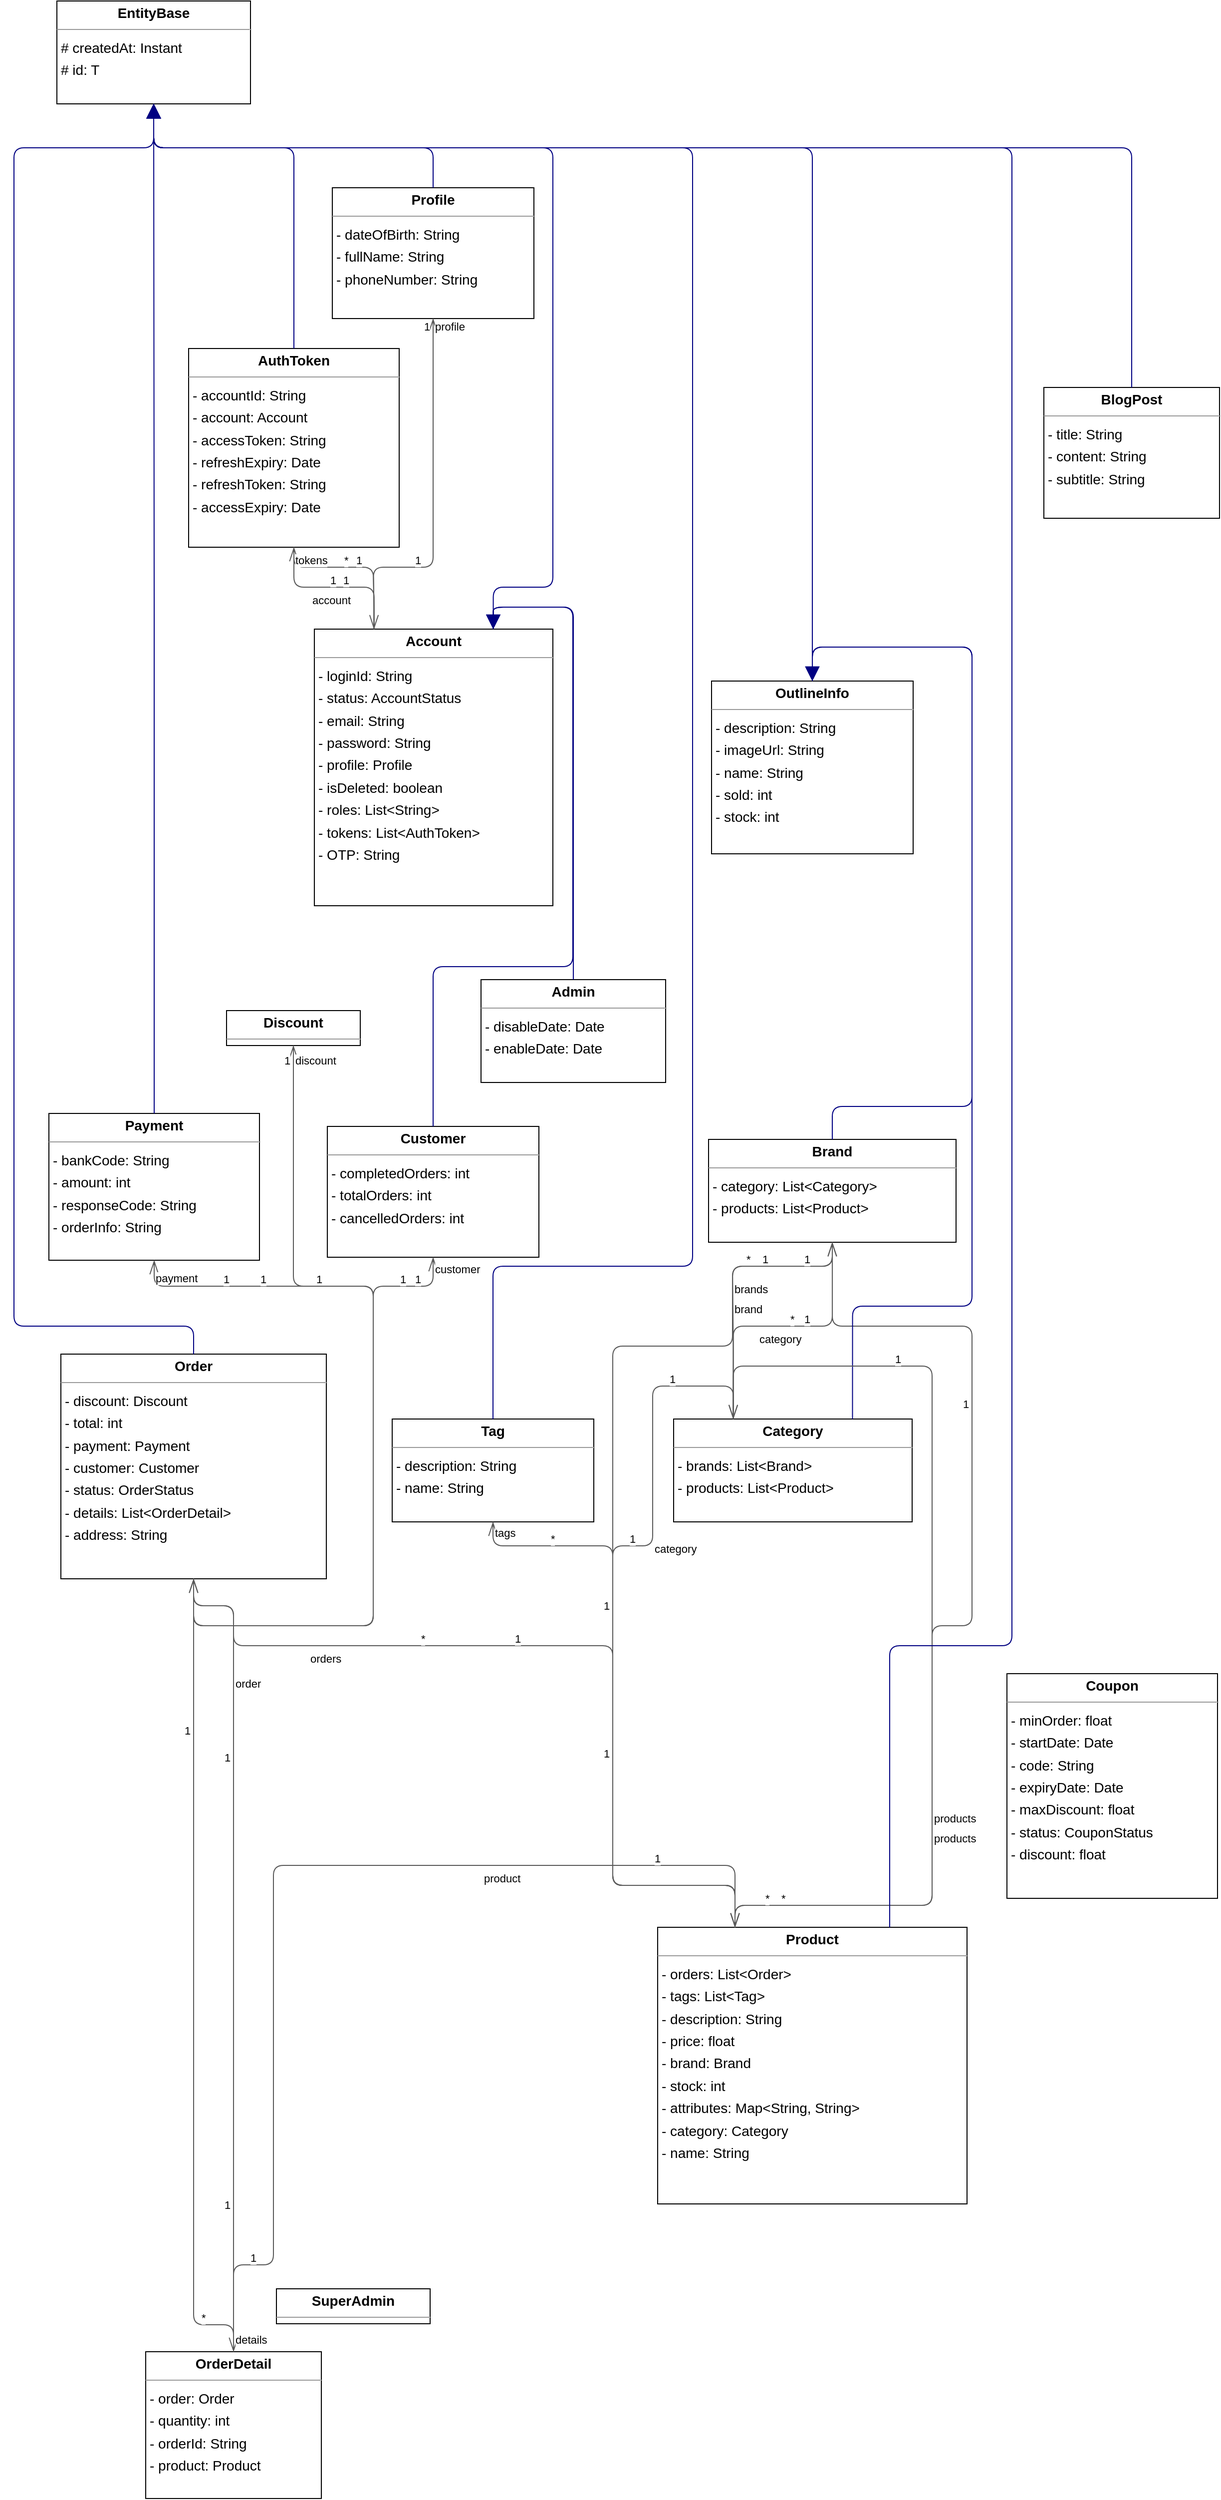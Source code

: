 <mxGraphModel dx="0" dy="0" grid="1" gridSize="10" guides="1" tooltips="1" connect="1" arrows="1" fold="1" page="0" pageScale="1" background="none" math="0" shadow="0">
  <root>
    <mxCell id="0" />
    <mxCell id="1" parent="0" />
    <mxCell id="node5" parent="1" vertex="1" value="&lt;p style=&quot;margin:0px;margin-top:4px;text-align:center;&quot;&gt;&lt;b&gt;Account&lt;/b&gt;&lt;/p&gt;&lt;hr size=&quot;1&quot;/&gt;&lt;p style=&quot;margin:0 0 0 4px;line-height:1.6;&quot;&gt;- loginId: String&lt;br/&gt;- status: AccountStatus&lt;br/&gt;- email: String&lt;br/&gt;- password: String&lt;br/&gt;- profile: Profile&lt;br/&gt;- isDeleted: boolean&lt;br/&gt;- roles: List&amp;lt;String&amp;gt;&lt;br/&gt;- tokens: List&amp;lt;AuthToken&amp;gt;&lt;br/&gt;- OTP: String&lt;/p&gt;" style="verticalAlign=top;align=left;overflow=fill;fontSize=14;fontFamily=Helvetica;html=1;rounded=0;shadow=0;comic=0;labelBackgroundColor=none;strokeWidth=1;">
      <mxGeometry x="56" y="519" width="239" height="277" as="geometry" />
    </mxCell>
    <mxCell id="node4" parent="1" vertex="1" value="&lt;p style=&quot;margin:0px;margin-top:4px;text-align:center;&quot;&gt;&lt;b&gt;Admin&lt;/b&gt;&lt;/p&gt;&lt;hr size=&quot;1&quot;/&gt;&lt;p style=&quot;margin:0 0 0 4px;line-height:1.6;&quot;&gt;- disableDate: Date&lt;br/&gt;- enableDate: Date&lt;/p&gt;" style="verticalAlign=top;align=left;overflow=fill;fontSize=14;fontFamily=Helvetica;html=1;rounded=0;shadow=0;comic=0;labelBackgroundColor=none;strokeWidth=1;">
      <mxGeometry x="223" y="870" width="185" height="103" as="geometry" />
    </mxCell>
    <mxCell id="node12" parent="1" vertex="1" value="&lt;p style=&quot;margin:0px;margin-top:4px;text-align:center;&quot;&gt;&lt;b&gt;AuthToken&lt;/b&gt;&lt;/p&gt;&lt;hr size=&quot;1&quot;/&gt;&lt;p style=&quot;margin:0 0 0 4px;line-height:1.6;&quot;&gt;- accountId: String&lt;br/&gt;- account: Account&lt;br/&gt;- accessToken: String&lt;br/&gt;- refreshExpiry: Date&lt;br/&gt;- refreshToken: String&lt;br/&gt;- accessExpiry: Date&lt;/p&gt;" style="verticalAlign=top;align=left;overflow=fill;fontSize=14;fontFamily=Helvetica;html=1;rounded=0;shadow=0;comic=0;labelBackgroundColor=none;strokeWidth=1;">
      <mxGeometry x="-70" y="238" width="211" height="199" as="geometry" />
    </mxCell>
    <mxCell id="node0" parent="1" vertex="1" value="&lt;p style=&quot;margin:0px;margin-top:4px;text-align:center;&quot;&gt;&lt;b&gt;BlogPost&lt;/b&gt;&lt;/p&gt;&lt;hr size=&quot;1&quot;/&gt;&lt;p style=&quot;margin:0 0 0 4px;line-height:1.6;&quot;&gt;- title: String&lt;br/&gt;- content: String&lt;br/&gt;- subtitle: String&lt;/p&gt;" style="verticalAlign=top;align=left;overflow=fill;fontSize=14;fontFamily=Helvetica;html=1;rounded=0;shadow=0;comic=0;labelBackgroundColor=none;strokeWidth=1;">
      <mxGeometry x="787" y="277" width="176" height="131" as="geometry" />
    </mxCell>
    <mxCell id="node15" parent="1" vertex="1" value="&lt;p style=&quot;margin:0px;margin-top:4px;text-align:center;&quot;&gt;&lt;b&gt;Brand&lt;/b&gt;&lt;/p&gt;&lt;hr size=&quot;1&quot;/&gt;&lt;p style=&quot;margin:0 0 0 4px;line-height:1.6;&quot;&gt;- category: List&amp;lt;Category&amp;gt;&lt;br/&gt;- products: List&amp;lt;Product&amp;gt;&lt;/p&gt;" style="verticalAlign=top;align=left;overflow=fill;fontSize=14;fontFamily=Helvetica;html=1;rounded=0;shadow=0;comic=0;labelBackgroundColor=none;strokeWidth=1;">
      <mxGeometry x="451" y="1030" width="248" height="103" as="geometry" />
    </mxCell>
    <mxCell id="node17" parent="1" vertex="1" value="&lt;p style=&quot;margin:0px;margin-top:4px;text-align:center;&quot;&gt;&lt;b&gt;Category&lt;/b&gt;&lt;/p&gt;&lt;hr size=&quot;1&quot;/&gt;&lt;p style=&quot;margin:0 0 0 4px;line-height:1.6;&quot;&gt;- brands: List&amp;lt;Brand&amp;gt;&lt;br/&gt;- products: List&amp;lt;Product&amp;gt;&lt;/p&gt;" style="verticalAlign=top;align=left;overflow=fill;fontSize=14;fontFamily=Helvetica;html=1;rounded=0;shadow=0;comic=0;labelBackgroundColor=none;strokeWidth=1;">
      <mxGeometry x="416" y="1310" width="239" height="103" as="geometry" />
    </mxCell>
    <mxCell id="node10" parent="1" vertex="1" value="&lt;p style=&quot;margin:0px;margin-top:4px;text-align:center;&quot;&gt;&lt;b&gt;Coupon&lt;/b&gt;&lt;/p&gt;&lt;hr size=&quot;1&quot;/&gt;&lt;p style=&quot;margin:0 0 0 4px;line-height:1.6;&quot;&gt;- minOrder: float&lt;br/&gt;- startDate: Date&lt;br/&gt;- code: String&lt;br/&gt;- expiryDate: Date&lt;br/&gt;- maxDiscount: float&lt;br/&gt;- status: CouponStatus&lt;br/&gt;- discount: float&lt;/p&gt;" style="verticalAlign=top;align=left;overflow=fill;fontSize=14;fontFamily=Helvetica;html=1;rounded=0;shadow=0;comic=0;labelBackgroundColor=none;strokeWidth=1;">
      <mxGeometry x="750" y="1565" width="211" height="225" as="geometry" />
    </mxCell>
    <mxCell id="node13" parent="1" vertex="1" value="&lt;p style=&quot;margin:0px;margin-top:4px;text-align:center;&quot;&gt;&lt;b&gt;Customer&lt;/b&gt;&lt;/p&gt;&lt;hr size=&quot;1&quot;/&gt;&lt;p style=&quot;margin:0 0 0 4px;line-height:1.6;&quot;&gt;- completedOrders: int&lt;br/&gt;- totalOrders: int&lt;br/&gt;- cancelledOrders: int&lt;/p&gt;" style="verticalAlign=top;align=left;overflow=fill;fontSize=14;fontFamily=Helvetica;html=1;rounded=0;shadow=0;comic=0;labelBackgroundColor=none;strokeWidth=1;">
      <mxGeometry x="69" y="1017" width="212" height="131" as="geometry" />
    </mxCell>
    <mxCell id="node16" parent="1" vertex="1" value="&lt;p style=&quot;margin:0px;margin-top:4px;text-align:center;&quot;&gt;&lt;b&gt;Discount&lt;/b&gt;&lt;/p&gt;&lt;hr size=&quot;1&quot;/&gt;" style="verticalAlign=top;align=left;overflow=fill;fontSize=14;fontFamily=Helvetica;html=1;rounded=0;shadow=0;comic=0;labelBackgroundColor=none;strokeWidth=1;">
      <mxGeometry x="-32" y="901" width="134" height="35" as="geometry" />
    </mxCell>
    <mxCell id="node9" parent="1" vertex="1" value="&lt;p style=&quot;margin:0px;margin-top:4px;text-align:center;&quot;&gt;&lt;b&gt;EntityBase&lt;T&gt;&lt;/b&gt;&lt;/p&gt;&lt;hr size=&quot;1&quot;/&gt;&lt;p style=&quot;margin:0 0 0 4px;line-height:1.6;&quot;&gt;# createdAt: Instant&lt;br/&gt;# id: T&lt;/p&gt;" style="verticalAlign=top;align=left;overflow=fill;fontSize=14;fontFamily=Helvetica;html=1;rounded=0;shadow=0;comic=0;labelBackgroundColor=none;strokeWidth=1;">
      <mxGeometry x="-202" y="-110" width="194" height="103" as="geometry" />
    </mxCell>
    <mxCell id="node7" parent="1" vertex="1" value="&lt;p style=&quot;margin:0px;margin-top:4px;text-align:center;&quot;&gt;&lt;b&gt;Order&lt;/b&gt;&lt;/p&gt;&lt;hr size=&quot;1&quot;/&gt;&lt;p style=&quot;margin:0 0 0 4px;line-height:1.6;&quot;&gt;- discount: Discount&lt;br/&gt;- total: int&lt;br/&gt;- payment: Payment&lt;br/&gt;- customer: Customer&lt;br/&gt;- status: OrderStatus&lt;br/&gt;- details: List&amp;lt;OrderDetail&amp;gt;&lt;br/&gt;- address: String&lt;/p&gt;" style="verticalAlign=top;align=left;overflow=fill;fontSize=14;fontFamily=Helvetica;html=1;rounded=0;shadow=0;comic=0;labelBackgroundColor=none;strokeWidth=1;">
      <mxGeometry x="-198" y="1245" width="266" height="225" as="geometry" />
    </mxCell>
    <mxCell id="node2" parent="1" vertex="1" value="&lt;p style=&quot;margin:0px;margin-top:4px;text-align:center;&quot;&gt;&lt;b&gt;OrderDetail&lt;/b&gt;&lt;/p&gt;&lt;hr size=&quot;1&quot;/&gt;&lt;p style=&quot;margin:0 0 0 4px;line-height:1.6;&quot;&gt;- order: Order&lt;br/&gt;- quantity: int&lt;br/&gt;- orderId: String&lt;br/&gt;- product: Product&lt;/p&gt;" style="verticalAlign=top;align=left;overflow=fill;fontSize=14;fontFamily=Helvetica;html=1;rounded=0;shadow=0;comic=0;labelBackgroundColor=none;strokeWidth=1;">
      <mxGeometry x="-113" y="2244" width="176" height="147" as="geometry" />
    </mxCell>
    <mxCell id="node1" parent="1" vertex="1" value="&lt;p style=&quot;margin:0px;margin-top:4px;text-align:center;&quot;&gt;&lt;b&gt;OutlineInfo&lt;/b&gt;&lt;/p&gt;&lt;hr size=&quot;1&quot;/&gt;&lt;p style=&quot;margin:0 0 0 4px;line-height:1.6;&quot;&gt;- description: String&lt;br/&gt;- imageUrl: String&lt;br/&gt;- name: String&lt;br/&gt;- sold: int&lt;br/&gt;- stock: int&lt;/p&gt;" style="verticalAlign=top;align=left;overflow=fill;fontSize=14;fontFamily=Helvetica;html=1;rounded=0;shadow=0;comic=0;labelBackgroundColor=none;strokeWidth=1;">
      <mxGeometry x="454" y="571" width="202" height="173" as="geometry" />
    </mxCell>
    <mxCell id="node14" parent="1" vertex="1" value="&lt;p style=&quot;margin:0px;margin-top:4px;text-align:center;&quot;&gt;&lt;b&gt;Payment&lt;/b&gt;&lt;/p&gt;&lt;hr size=&quot;1&quot;/&gt;&lt;p style=&quot;margin:0 0 0 4px;line-height:1.6;&quot;&gt;- bankCode: String&lt;br/&gt;- amount: int&lt;br/&gt;- responseCode: String&lt;br/&gt;- orderInfo: String&lt;/p&gt;" style="verticalAlign=top;align=left;overflow=fill;fontSize=14;fontFamily=Helvetica;html=1;rounded=0;shadow=0;comic=0;labelBackgroundColor=none;strokeWidth=1;">
      <mxGeometry x="-210" y="1004" width="211" height="147" as="geometry" />
    </mxCell>
    <mxCell id="node6" parent="1" vertex="1" value="&lt;p style=&quot;margin:0px;margin-top:4px;text-align:center;&quot;&gt;&lt;b&gt;Product&lt;/b&gt;&lt;/p&gt;&lt;hr size=&quot;1&quot;/&gt;&lt;p style=&quot;margin:0 0 0 4px;line-height:1.6;&quot;&gt;- orders: List&amp;lt;Order&amp;gt;&lt;br/&gt;- tags: List&amp;lt;Tag&amp;gt;&lt;br/&gt;- description: String&lt;br/&gt;- price: float&lt;br/&gt;- brand: Brand&lt;br/&gt;- stock: int&lt;br/&gt;- attributes: Map&amp;lt;String, String&amp;gt;&lt;br/&gt;- category: Category&lt;br/&gt;- name: String&lt;/p&gt;" style="verticalAlign=top;align=left;overflow=fill;fontSize=14;fontFamily=Helvetica;html=1;rounded=0;shadow=0;comic=0;labelBackgroundColor=none;strokeWidth=1;">
      <mxGeometry x="400" y="1819" width="310" height="277" as="geometry" />
    </mxCell>
    <mxCell id="node11" parent="1" vertex="1" value="&lt;p style=&quot;margin:0px;margin-top:4px;text-align:center;&quot;&gt;&lt;b&gt;Profile&lt;/b&gt;&lt;/p&gt;&lt;hr size=&quot;1&quot;/&gt;&lt;p style=&quot;margin:0 0 0 4px;line-height:1.6;&quot;&gt;- dateOfBirth: String&lt;br/&gt;- fullName: String&lt;br/&gt;- phoneNumber: String&lt;/p&gt;" style="verticalAlign=top;align=left;overflow=fill;fontSize=14;fontFamily=Helvetica;html=1;rounded=0;shadow=0;comic=0;labelBackgroundColor=none;strokeWidth=1;">
      <mxGeometry x="74" y="77" width="202" height="131" as="geometry" />
    </mxCell>
    <mxCell id="node8" parent="1" vertex="1" value="&lt;p style=&quot;margin:0px;margin-top:4px;text-align:center;&quot;&gt;&lt;b&gt;SuperAdmin&lt;/b&gt;&lt;/p&gt;&lt;hr size=&quot;1&quot;/&gt;" style="verticalAlign=top;align=left;overflow=fill;fontSize=14;fontFamily=Helvetica;html=1;rounded=0;shadow=0;comic=0;labelBackgroundColor=none;strokeWidth=1;">
      <mxGeometry x="18" y="2181" width="154" height="35" as="geometry" />
    </mxCell>
    <mxCell id="node3" parent="1" vertex="1" value="&lt;p style=&quot;margin:0px;margin-top:4px;text-align:center;&quot;&gt;&lt;b&gt;Tag&lt;/b&gt;&lt;/p&gt;&lt;hr size=&quot;1&quot;/&gt;&lt;p style=&quot;margin:0 0 0 4px;line-height:1.6;&quot;&gt;- description: String&lt;br/&gt;- name: String&lt;/p&gt;" style="verticalAlign=top;align=left;overflow=fill;fontSize=14;fontFamily=Helvetica;html=1;rounded=0;shadow=0;comic=0;labelBackgroundColor=none;strokeWidth=1;">
      <mxGeometry x="134" y="1310" width="202" height="103" as="geometry" />
    </mxCell>
    <mxCell id="edge13" edge="1" value="" parent="1" source="node5" target="node12" style="html=1;rounded=1;edgeStyle=orthogonalEdgeStyle;dashed=0;startArrow=diamondThinstartSize=12;endArrow=openThin;endSize=12;strokeColor=#595959;exitX=0.250;exitY=0.000;exitDx=0;exitDy=0;entryX=0.500;entryY=1.000;entryDx=0;entryDy=0;">
      <mxGeometry width="50" height="50" relative="1" as="geometry">
        <Array as="points">
          <mxPoint x="115" y="497" />
          <mxPoint x="115" y="497" />
          <mxPoint x="115" y="457" />
          <mxPoint x="35" y="457" />
        </Array>
      </mxGeometry>
    </mxCell>
    <mxCell id="label78" parent="edge13" vertex="1" connectable="0" value="1" style="edgeLabel;resizable=0;html=1;align=left;verticalAlign=top;strokeColor=default;">
      <mxGeometry x="96" y="437" as="geometry" />
    </mxCell>
    <mxCell id="label82" parent="edge13" vertex="1" connectable="0" value="*" style="edgeLabel;resizable=0;html=1;align=left;verticalAlign=top;strokeColor=default;">
      <mxGeometry x="84" y="437" as="geometry" />
    </mxCell>
    <mxCell id="label83" parent="edge13" vertex="1" connectable="0" value="tokens" style="edgeLabel;resizable=0;html=1;align=left;verticalAlign=top;strokeColor=default;">
      <mxGeometry x="35" y="437" as="geometry" />
    </mxCell>
    <mxCell id="edge0" edge="1" value="" parent="1" source="node5" target="node9" style="html=1;rounded=1;edgeStyle=orthogonalEdgeStyle;dashed=0;startArrow=none;endArrow=block;endSize=12;strokeColor=#000082;exitX=0.750;exitY=0.000;exitDx=0;exitDy=0;entryX=0.500;entryY=1.000;entryDx=0;entryDy=0;">
      <mxGeometry width="50" height="50" relative="1" as="geometry">
        <Array as="points">
          <mxPoint x="235" y="477" />
          <mxPoint x="295" y="477" />
          <mxPoint x="295" y="37" />
          <mxPoint x="-105" y="37" />
        </Array>
      </mxGeometry>
    </mxCell>
    <mxCell id="edge20" edge="1" value="" parent="1" source="node5" target="node11" style="html=1;rounded=1;edgeStyle=orthogonalEdgeStyle;dashed=0;startArrow=diamondThinstartSize=12;endArrow=openThin;endSize=12;strokeColor=#595959;exitX=0.250;exitY=0.000;exitDx=0;exitDy=0;entryX=0.500;entryY=1.000;entryDx=0;entryDy=0;">
      <mxGeometry width="50" height="50" relative="1" as="geometry">
        <Array as="points">
          <mxPoint x="115" y="497" />
          <mxPoint x="115" y="497" />
          <mxPoint x="115" y="457" />
          <mxPoint x="175" y="457" />
        </Array>
      </mxGeometry>
    </mxCell>
    <mxCell id="label120" parent="edge20" vertex="1" connectable="0" value="1" style="edgeLabel;resizable=0;html=1;align=left;verticalAlign=top;strokeColor=default;">
      <mxGeometry x="155" y="437" as="geometry" />
    </mxCell>
    <mxCell id="label124" parent="edge20" vertex="1" connectable="0" value="1" style="edgeLabel;resizable=0;html=1;align=left;verticalAlign=top;strokeColor=default;">
      <mxGeometry x="164" y="203" as="geometry" />
    </mxCell>
    <mxCell id="label125" parent="edge20" vertex="1" connectable="0" value="profile" style="edgeLabel;resizable=0;html=1;align=left;verticalAlign=top;strokeColor=default;">
      <mxGeometry x="175" y="203" as="geometry" />
    </mxCell>
    <mxCell id="edge11" edge="1" value="" parent="1" source="node4" target="node5" style="html=1;rounded=1;edgeStyle=orthogonalEdgeStyle;dashed=0;startArrow=none;endArrow=block;endSize=12;strokeColor=#000082;exitX=0.500;exitY=0.000;exitDx=0;exitDy=0;entryX=0.750;entryY=0.000;entryDx=0;entryDy=0;">
      <mxGeometry width="50" height="50" relative="1" as="geometry">
        <Array as="points">
          <mxPoint x="315" y="497" />
          <mxPoint x="235" y="497" />
        </Array>
      </mxGeometry>
    </mxCell>
    <mxCell id="edge27" edge="1" value="" parent="1" source="node12" target="node5" style="html=1;rounded=1;edgeStyle=orthogonalEdgeStyle;dashed=0;startArrow=diamondThinstartSize=12;endArrow=openThin;endSize=12;strokeColor=#595959;exitX=0.500;exitY=1.000;exitDx=0;exitDy=0;entryX=0.250;entryY=0.000;entryDx=0;entryDy=0;">
      <mxGeometry width="50" height="50" relative="1" as="geometry">
        <Array as="points">
          <mxPoint x="35" y="477" />
          <mxPoint x="115" y="477" />
        </Array>
      </mxGeometry>
    </mxCell>
    <mxCell id="label162" parent="edge27" vertex="1" connectable="0" value="1" style="edgeLabel;resizable=0;html=1;align=left;verticalAlign=top;strokeColor=default;">
      <mxGeometry x="83" y="457" as="geometry" />
    </mxCell>
    <mxCell id="label166" parent="edge27" vertex="1" connectable="0" value="1" style="edgeLabel;resizable=0;html=1;align=left;verticalAlign=top;strokeColor=default;">
      <mxGeometry x="70" y="457" as="geometry" />
    </mxCell>
    <mxCell id="label167" parent="edge27" vertex="1" connectable="0" value="account" style="edgeLabel;resizable=0;html=1;align=left;verticalAlign=top;strokeColor=default;">
      <mxGeometry x="52" y="477" as="geometry" />
    </mxCell>
    <mxCell id="edge6" edge="1" value="" parent="1" source="node12" target="node9" style="html=1;rounded=1;edgeStyle=orthogonalEdgeStyle;dashed=0;startArrow=none;endArrow=block;endSize=12;strokeColor=#000082;exitX=0.500;exitY=0.000;exitDx=0;exitDy=0;entryX=0.500;entryY=1.000;entryDx=0;entryDy=0;">
      <mxGeometry width="50" height="50" relative="1" as="geometry">
        <Array as="points">
          <mxPoint x="35" y="37" />
          <mxPoint x="-105" y="37" />
        </Array>
      </mxGeometry>
    </mxCell>
    <mxCell id="edge12" edge="1" value="" parent="1" source="node0" target="node9" style="html=1;rounded=1;edgeStyle=orthogonalEdgeStyle;dashed=0;startArrow=none;endArrow=block;endSize=12;strokeColor=#000082;exitX=0.500;exitY=0.000;exitDx=0;exitDy=0;entryX=0.500;entryY=1.000;entryDx=0;entryDy=0;">
      <mxGeometry width="50" height="50" relative="1" as="geometry">
        <Array as="points">
          <mxPoint x="875" y="37" />
          <mxPoint x="-105" y="37" />
        </Array>
      </mxGeometry>
    </mxCell>
    <mxCell id="edge16" edge="1" value="" parent="1" source="node15" target="node17" style="html=1;rounded=1;edgeStyle=orthogonalEdgeStyle;dashed=0;startArrow=diamondThinstartSize=12;endArrow=openThin;endSize=12;strokeColor=#595959;exitX=0.500;exitY=1.000;exitDx=0;exitDy=0;entryX=0.250;entryY=0.000;entryDx=0;entryDy=0;">
      <mxGeometry width="50" height="50" relative="1" as="geometry">
        <Array as="points">
          <mxPoint x="575" y="1217" />
          <mxPoint x="475" y="1217" />
        </Array>
      </mxGeometry>
    </mxCell>
    <mxCell id="label96" parent="edge16" vertex="1" connectable="0" value="1" style="edgeLabel;resizable=0;html=1;align=left;verticalAlign=top;strokeColor=default;">
      <mxGeometry x="545" y="1197" as="geometry" />
    </mxCell>
    <mxCell id="label100" parent="edge16" vertex="1" connectable="0" value="*" style="edgeLabel;resizable=0;html=1;align=left;verticalAlign=top;strokeColor=default;">
      <mxGeometry x="531" y="1197" as="geometry" />
    </mxCell>
    <mxCell id="label101" parent="edge16" vertex="1" connectable="0" value="category" style="edgeLabel;resizable=0;html=1;align=left;verticalAlign=top;strokeColor=default;">
      <mxGeometry x="500" y="1217" as="geometry" />
    </mxCell>
    <mxCell id="edge8" edge="1" value="" parent="1" source="node15" target="node1" style="html=1;rounded=1;edgeStyle=orthogonalEdgeStyle;dashed=0;startArrow=none;endArrow=block;endSize=12;strokeColor=#000082;exitX=0.500;exitY=0.000;exitDx=0;exitDy=0;entryX=0.500;entryY=0.000;entryDx=0;entryDy=0;">
      <mxGeometry width="50" height="50" relative="1" as="geometry">
        <Array as="points">
          <mxPoint x="575" y="997" />
          <mxPoint x="715" y="997" />
          <mxPoint x="715" y="537" />
          <mxPoint x="555" y="537" />
        </Array>
      </mxGeometry>
    </mxCell>
    <mxCell id="edge28" edge="1" value="" parent="1" source="node15" target="node6" style="html=1;rounded=1;edgeStyle=orthogonalEdgeStyle;dashed=0;startArrow=diamondThinstartSize=12;endArrow=openThin;endSize=12;strokeColor=#595959;exitX=0.500;exitY=1.000;exitDx=0;exitDy=0;entryX=0.250;entryY=0.000;entryDx=0;entryDy=0;">
      <mxGeometry width="50" height="50" relative="1" as="geometry">
        <Array as="points">
          <mxPoint x="575" y="1217" />
          <mxPoint x="715" y="1217" />
          <mxPoint x="715" y="1517" />
          <mxPoint x="675" y="1517" />
          <mxPoint x="675" y="1797" />
          <mxPoint x="478" y="1797" />
        </Array>
      </mxGeometry>
    </mxCell>
    <mxCell id="label168" parent="edge28" vertex="1" connectable="0" value="1" style="edgeLabel;resizable=0;html=1;align=left;verticalAlign=top;strokeColor=default;">
      <mxGeometry x="704" y="1282" as="geometry" />
    </mxCell>
    <mxCell id="label172" parent="edge28" vertex="1" connectable="0" value="*" style="edgeLabel;resizable=0;html=1;align=left;verticalAlign=top;strokeColor=default;">
      <mxGeometry x="522" y="1777" as="geometry" />
    </mxCell>
    <mxCell id="label173" parent="edge28" vertex="1" connectable="0" value="products" style="edgeLabel;resizable=0;html=1;align=left;verticalAlign=top;strokeColor=default;">
      <mxGeometry x="675" y="1717" as="geometry" />
    </mxCell>
    <mxCell id="edge23" edge="1" value="" parent="1" source="node17" target="node15" style="html=1;rounded=1;edgeStyle=orthogonalEdgeStyle;dashed=0;startArrow=diamondThinstartSize=12;endArrow=openThin;endSize=12;strokeColor=#595959;exitX=0.250;exitY=0.000;exitDx=0;exitDy=0;entryX=0.500;entryY=1.000;entryDx=0;entryDy=0;">
      <mxGeometry width="50" height="50" relative="1" as="geometry">
        <Array as="points">
          <mxPoint x="475" y="1237" />
          <mxPoint x="475" y="1237" />
          <mxPoint x="475" y="1157" />
          <mxPoint x="575" y="1157" />
        </Array>
      </mxGeometry>
    </mxCell>
    <mxCell id="label138" parent="edge23" vertex="1" connectable="0" value="1" style="edgeLabel;resizable=0;html=1;align=left;verticalAlign=top;strokeColor=default;">
      <mxGeometry x="503" y="1137" as="geometry" />
    </mxCell>
    <mxCell id="label142" parent="edge23" vertex="1" connectable="0" value="*" style="edgeLabel;resizable=0;html=1;align=left;verticalAlign=top;strokeColor=default;">
      <mxGeometry x="487" y="1137" as="geometry" />
    </mxCell>
    <mxCell id="label143" parent="edge23" vertex="1" connectable="0" value="brands" style="edgeLabel;resizable=0;html=1;align=left;verticalAlign=top;strokeColor=default;">
      <mxGeometry x="475" y="1167" as="geometry" />
    </mxCell>
    <mxCell id="edge10" edge="1" value="" parent="1" source="node17" target="node1" style="html=1;rounded=1;edgeStyle=orthogonalEdgeStyle;dashed=0;startArrow=none;endArrow=block;endSize=12;strokeColor=#000082;exitX=0.750;exitY=0.000;exitDx=0;exitDy=0;entryX=0.500;entryY=0.000;entryDx=0;entryDy=0;">
      <mxGeometry width="50" height="50" relative="1" as="geometry">
        <Array as="points">
          <mxPoint x="595" y="1197" />
          <mxPoint x="715" y="1197" />
          <mxPoint x="715" y="537" />
          <mxPoint x="555" y="537" />
        </Array>
      </mxGeometry>
    </mxCell>
    <mxCell id="edge22" edge="1" value="" parent="1" source="node17" target="node6" style="html=1;rounded=1;edgeStyle=orthogonalEdgeStyle;dashed=0;startArrow=diamondThinstartSize=12;endArrow=openThin;endSize=12;strokeColor=#595959;exitX=0.250;exitY=0.000;exitDx=0;exitDy=0;entryX=0.250;entryY=0.000;entryDx=0;entryDy=0;">
      <mxGeometry width="50" height="50" relative="1" as="geometry">
        <Array as="points">
          <mxPoint x="475" y="1257" />
          <mxPoint x="675" y="1257" />
          <mxPoint x="675" y="1797" />
          <mxPoint x="478" y="1797" />
        </Array>
      </mxGeometry>
    </mxCell>
    <mxCell id="label132" parent="edge22" vertex="1" connectable="0" value="1" style="edgeLabel;resizable=0;html=1;align=left;verticalAlign=top;strokeColor=default;">
      <mxGeometry x="636" y="1237" as="geometry" />
    </mxCell>
    <mxCell id="label136" parent="edge22" vertex="1" connectable="0" value="*" style="edgeLabel;resizable=0;html=1;align=left;verticalAlign=top;strokeColor=default;">
      <mxGeometry x="506" y="1777" as="geometry" />
    </mxCell>
    <mxCell id="label137" parent="edge22" vertex="1" connectable="0" value="products" style="edgeLabel;resizable=0;html=1;align=left;verticalAlign=top;strokeColor=default;">
      <mxGeometry x="675" y="1697" as="geometry" />
    </mxCell>
    <mxCell id="edge5" edge="1" value="" parent="1" source="node13" target="node5" style="html=1;rounded=1;edgeStyle=orthogonalEdgeStyle;dashed=0;startArrow=none;endArrow=block;endSize=12;strokeColor=#000082;exitX=0.500;exitY=0.000;exitDx=0;exitDy=0;entryX=0.750;entryY=0.000;entryDx=0;entryDy=0;">
      <mxGeometry width="50" height="50" relative="1" as="geometry">
        <Array as="points">
          <mxPoint x="175" y="857" />
          <mxPoint x="315" y="857" />
          <mxPoint x="315" y="497" />
          <mxPoint x="235" y="497" />
        </Array>
      </mxGeometry>
    </mxCell>
    <mxCell id="edge17" edge="1" value="" parent="1" source="node7" target="node13" style="html=1;rounded=1;edgeStyle=orthogonalEdgeStyle;dashed=0;startArrow=diamondThinstartSize=12;endArrow=openThin;endSize=12;strokeColor=#595959;exitX=0.500;exitY=1.000;exitDx=0;exitDy=0;entryX=0.500;entryY=1.000;entryDx=0;entryDy=0;">
      <mxGeometry width="50" height="50" relative="1" as="geometry">
        <Array as="points">
          <mxPoint x="-65" y="1517" />
          <mxPoint x="115" y="1517" />
          <mxPoint x="115" y="1177" />
          <mxPoint x="175" y="1177" />
        </Array>
      </mxGeometry>
    </mxCell>
    <mxCell id="label102" parent="edge17" vertex="1" connectable="0" value="1" style="edgeLabel;resizable=0;html=1;align=left;verticalAlign=top;strokeColor=default;">
      <mxGeometry x="140" y="1157" as="geometry" />
    </mxCell>
    <mxCell id="label106" parent="edge17" vertex="1" connectable="0" value="1" style="edgeLabel;resizable=0;html=1;align=left;verticalAlign=top;strokeColor=default;">
      <mxGeometry x="155" y="1157" as="geometry" />
    </mxCell>
    <mxCell id="label107" parent="edge17" vertex="1" connectable="0" value="customer" style="edgeLabel;resizable=0;html=1;align=left;verticalAlign=top;strokeColor=default;">
      <mxGeometry x="175" y="1147" as="geometry" />
    </mxCell>
    <mxCell id="edge18" edge="1" value="" parent="1" source="node7" target="node16" style="html=1;rounded=1;edgeStyle=orthogonalEdgeStyle;dashed=0;startArrow=diamondThinstartSize=12;endArrow=openThin;endSize=12;strokeColor=#595959;exitX=0.500;exitY=1.000;exitDx=0;exitDy=0;entryX=0.500;entryY=1.001;entryDx=0;entryDy=0;">
      <mxGeometry width="50" height="50" relative="1" as="geometry">
        <Array as="points">
          <mxPoint x="-65" y="1517" />
          <mxPoint x="115" y="1517" />
          <mxPoint x="115" y="1177" />
          <mxPoint x="35" y="1177" />
        </Array>
      </mxGeometry>
    </mxCell>
    <mxCell id="label108" parent="edge18" vertex="1" connectable="0" value="1" style="edgeLabel;resizable=0;html=1;align=left;verticalAlign=top;strokeColor=default;">
      <mxGeometry x="56" y="1157" as="geometry" />
    </mxCell>
    <mxCell id="label112" parent="edge18" vertex="1" connectable="0" value="1" style="edgeLabel;resizable=0;html=1;align=left;verticalAlign=top;strokeColor=default;">
      <mxGeometry x="24" y="938" as="geometry" />
    </mxCell>
    <mxCell id="label113" parent="edge18" vertex="1" connectable="0" value="discount" style="edgeLabel;resizable=0;html=1;align=left;verticalAlign=top;strokeColor=default;">
      <mxGeometry x="35" y="938" as="geometry" />
    </mxCell>
    <mxCell id="edge1" edge="1" value="" parent="1" source="node7" target="node9" style="html=1;rounded=1;edgeStyle=orthogonalEdgeStyle;dashed=0;startArrow=none;endArrow=block;endSize=12;strokeColor=#000082;exitX=0.500;exitY=0.000;exitDx=0;exitDy=0;entryX=0.500;entryY=1.000;entryDx=0;entryDy=0;">
      <mxGeometry width="50" height="50" relative="1" as="geometry">
        <Array as="points">
          <mxPoint x="-65" y="1217" />
          <mxPoint x="-245" y="1217" />
          <mxPoint x="-245" y="37" />
          <mxPoint x="-105" y="37" />
        </Array>
      </mxGeometry>
    </mxCell>
    <mxCell id="edge21" edge="1" value="" parent="1" source="node7" target="node2" style="html=1;rounded=1;edgeStyle=orthogonalEdgeStyle;dashed=0;startArrow=diamondThinstartSize=12;endArrow=openThin;endSize=12;strokeColor=#595959;exitX=0.500;exitY=1.000;exitDx=0;exitDy=0;entryX=0.500;entryY=0.000;entryDx=0;entryDy=0;">
      <mxGeometry width="50" height="50" relative="1" as="geometry">
        <Array as="points">
          <mxPoint x="-65" y="2217" />
          <mxPoint x="-25" y="2217" />
        </Array>
      </mxGeometry>
    </mxCell>
    <mxCell id="label126" parent="edge21" vertex="1" connectable="0" value="1" style="edgeLabel;resizable=0;html=1;align=left;verticalAlign=top;strokeColor=default;">
      <mxGeometry x="-76" y="1609" as="geometry" />
    </mxCell>
    <mxCell id="label130" parent="edge21" vertex="1" connectable="0" value="*" style="edgeLabel;resizable=0;html=1;align=left;verticalAlign=top;strokeColor=default;">
      <mxGeometry x="-59" y="2197" as="geometry" />
    </mxCell>
    <mxCell id="label131" parent="edge21" vertex="1" connectable="0" value="details" style="edgeLabel;resizable=0;html=1;align=left;verticalAlign=top;strokeColor=default;">
      <mxGeometry x="-25" y="2219" as="geometry" />
    </mxCell>
    <mxCell id="edge26" edge="1" value="" parent="1" source="node7" target="node14" style="html=1;rounded=1;edgeStyle=orthogonalEdgeStyle;dashed=0;startArrow=diamondThinstartSize=12;endArrow=openThin;endSize=12;strokeColor=#595959;exitX=0.500;exitY=1.000;exitDx=0;exitDy=0;entryX=0.500;entryY=1.000;entryDx=0;entryDy=0;">
      <mxGeometry width="50" height="50" relative="1" as="geometry">
        <Array as="points">
          <mxPoint x="-65" y="1517" />
          <mxPoint x="115" y="1517" />
          <mxPoint x="115" y="1177" />
          <mxPoint x="-105" y="1177" />
        </Array>
      </mxGeometry>
    </mxCell>
    <mxCell id="label156" parent="edge26" vertex="1" connectable="0" value="1" style="edgeLabel;resizable=0;html=1;align=left;verticalAlign=top;strokeColor=default;">
      <mxGeometry x="-37" y="1157" as="geometry" />
    </mxCell>
    <mxCell id="label160" parent="edge26" vertex="1" connectable="0" value="1" style="edgeLabel;resizable=0;html=1;align=left;verticalAlign=top;strokeColor=default;">
      <mxGeometry x="0" y="1157" as="geometry" />
    </mxCell>
    <mxCell id="label161" parent="edge26" vertex="1" connectable="0" value="payment" style="edgeLabel;resizable=0;html=1;align=left;verticalAlign=top;strokeColor=default;">
      <mxGeometry x="-105" y="1156" as="geometry" />
    </mxCell>
    <mxCell id="edge14" edge="1" value="" parent="1" source="node2" target="node7" style="html=1;rounded=1;edgeStyle=orthogonalEdgeStyle;dashed=0;startArrow=diamondThinstartSize=12;endArrow=openThin;endSize=12;strokeColor=#595959;exitX=0.500;exitY=0.000;exitDx=0;exitDy=0;entryX=0.500;entryY=1.000;entryDx=0;entryDy=0;">
      <mxGeometry width="50" height="50" relative="1" as="geometry">
        <Array as="points">
          <mxPoint x="-25" y="1497" />
          <mxPoint x="-65" y="1497" />
        </Array>
      </mxGeometry>
    </mxCell>
    <mxCell id="label84" parent="edge14" vertex="1" connectable="0" value="1" style="edgeLabel;resizable=0;html=1;align=left;verticalAlign=top;strokeColor=default;">
      <mxGeometry x="-36" y="2084" as="geometry" />
    </mxCell>
    <mxCell id="label88" parent="edge14" vertex="1" connectable="0" value="1" style="edgeLabel;resizable=0;html=1;align=left;verticalAlign=top;strokeColor=default;">
      <mxGeometry x="-36" y="1636" as="geometry" />
    </mxCell>
    <mxCell id="label89" parent="edge14" vertex="1" connectable="0" value="order" style="edgeLabel;resizable=0;html=1;align=left;verticalAlign=top;strokeColor=default;">
      <mxGeometry x="-25" y="1562" as="geometry" />
    </mxCell>
    <mxCell id="edge25" edge="1" value="" parent="1" source="node2" target="node6" style="html=1;rounded=1;edgeStyle=orthogonalEdgeStyle;dashed=0;startArrow=diamondThinstartSize=12;endArrow=openThin;endSize=12;strokeColor=#595959;exitX=0.500;exitY=0.000;exitDx=0;exitDy=0;entryX=0.250;entryY=0.000;entryDx=0;entryDy=0;">
      <mxGeometry width="50" height="50" relative="1" as="geometry">
        <Array as="points">
          <mxPoint x="-25" y="2157" />
          <mxPoint x="15" y="2157" />
          <mxPoint x="15" y="1757" />
          <mxPoint x="478" y="1757" />
        </Array>
      </mxGeometry>
    </mxCell>
    <mxCell id="label150" parent="edge25" vertex="1" connectable="0" value="1" style="edgeLabel;resizable=0;html=1;align=left;verticalAlign=top;strokeColor=default;">
      <mxGeometry x="-10" y="2137" as="geometry" />
    </mxCell>
    <mxCell id="label154" parent="edge25" vertex="1" connectable="0" value="1" style="edgeLabel;resizable=0;html=1;align=left;verticalAlign=top;strokeColor=default;">
      <mxGeometry x="395" y="1737" as="geometry" />
    </mxCell>
    <mxCell id="label155" parent="edge25" vertex="1" connectable="0" value="product" style="edgeLabel;resizable=0;html=1;align=left;verticalAlign=top;strokeColor=default;">
      <mxGeometry x="224" y="1757" as="geometry" />
    </mxCell>
    <mxCell id="edge9" edge="1" value="" parent="1" source="node1" target="node9" style="html=1;rounded=1;edgeStyle=orthogonalEdgeStyle;dashed=0;startArrow=none;endArrow=block;endSize=12;strokeColor=#000082;exitX=0.500;exitY=0.000;exitDx=0;exitDy=0;entryX=0.500;entryY=1.000;entryDx=0;entryDy=0;">
      <mxGeometry width="50" height="50" relative="1" as="geometry">
        <Array as="points">
          <mxPoint x="555" y="37" />
          <mxPoint x="-105" y="37" />
        </Array>
      </mxGeometry>
    </mxCell>
    <mxCell id="edge3" edge="1" value="" parent="1" source="node14" target="node9" style="html=1;rounded=1;edgeStyle=orthogonalEdgeStyle;dashed=0;startArrow=none;endArrow=block;endSize=12;strokeColor=#000082;exitX=0.500;exitY=0.000;exitDx=0;exitDy=0;entryX=0.500;entryY=1.000;entryDx=0;entryDy=0;">
      <mxGeometry width="50" height="50" relative="1" as="geometry">
        <Array as="points" />
      </mxGeometry>
    </mxCell>
    <mxCell id="edge19" edge="1" value="" parent="1" source="node6" target="node15" style="html=1;rounded=1;edgeStyle=orthogonalEdgeStyle;dashed=0;startArrow=diamondThinstartSize=12;endArrow=openThin;endSize=12;strokeColor=#595959;exitX=0.250;exitY=0.000;exitDx=0;exitDy=0;entryX=0.500;entryY=1.000;entryDx=0;entryDy=0;">
      <mxGeometry width="50" height="50" relative="1" as="geometry">
        <Array as="points">
          <mxPoint x="478" y="1777" />
          <mxPoint x="355" y="1777" />
          <mxPoint x="355" y="1237" />
          <mxPoint x="475" y="1237" />
          <mxPoint x="475" y="1157" />
          <mxPoint x="575" y="1157" />
        </Array>
      </mxGeometry>
    </mxCell>
    <mxCell id="label114" parent="edge19" vertex="1" connectable="0" value="1" style="edgeLabel;resizable=0;html=1;align=left;verticalAlign=top;strokeColor=default;">
      <mxGeometry x="344" y="1632" as="geometry" />
    </mxCell>
    <mxCell id="label118" parent="edge19" vertex="1" connectable="0" value="1" style="edgeLabel;resizable=0;html=1;align=left;verticalAlign=top;strokeColor=default;">
      <mxGeometry x="545" y="1137" as="geometry" />
    </mxCell>
    <mxCell id="label119" parent="edge19" vertex="1" connectable="0" value="brand" style="edgeLabel;resizable=0;html=1;align=left;verticalAlign=top;strokeColor=default;">
      <mxGeometry x="475" y="1187" as="geometry" />
    </mxCell>
    <mxCell id="edge15" edge="1" value="" parent="1" source="node6" target="node17" style="html=1;rounded=1;edgeStyle=orthogonalEdgeStyle;dashed=0;startArrow=diamondThinstartSize=12;endArrow=openThin;endSize=12;strokeColor=#595959;exitX=0.250;exitY=0.000;exitDx=0;exitDy=0;entryX=0.250;entryY=0.000;entryDx=0;entryDy=0;">
      <mxGeometry width="50" height="50" relative="1" as="geometry">
        <Array as="points">
          <mxPoint x="478" y="1777" />
          <mxPoint x="355" y="1777" />
          <mxPoint x="355" y="1437" />
          <mxPoint x="395" y="1437" />
          <mxPoint x="395" y="1277" />
          <mxPoint x="475" y="1277" />
        </Array>
      </mxGeometry>
    </mxCell>
    <mxCell id="label90" parent="edge15" vertex="1" connectable="0" value="1" style="edgeLabel;resizable=0;html=1;align=left;verticalAlign=top;strokeColor=default;">
      <mxGeometry x="370" y="1417" as="geometry" />
    </mxCell>
    <mxCell id="label94" parent="edge15" vertex="1" connectable="0" value="1" style="edgeLabel;resizable=0;html=1;align=left;verticalAlign=top;strokeColor=default;">
      <mxGeometry x="410" y="1257" as="geometry" />
    </mxCell>
    <mxCell id="label95" parent="edge15" vertex="1" connectable="0" value="category" style="edgeLabel;resizable=0;html=1;align=left;verticalAlign=top;strokeColor=default;">
      <mxGeometry x="395" y="1427" as="geometry" />
    </mxCell>
    <mxCell id="edge2" edge="1" value="" parent="1" source="node6" target="node9" style="html=1;rounded=1;edgeStyle=orthogonalEdgeStyle;dashed=0;startArrow=none;endArrow=block;endSize=12;strokeColor=#000082;exitX=0.750;exitY=0.000;exitDx=0;exitDy=0;entryX=0.500;entryY=1.000;entryDx=0;entryDy=0;">
      <mxGeometry width="50" height="50" relative="1" as="geometry">
        <Array as="points">
          <mxPoint x="633" y="1537" />
          <mxPoint x="755" y="1537" />
          <mxPoint x="755" y="37" />
          <mxPoint x="-105" y="37" />
        </Array>
      </mxGeometry>
    </mxCell>
    <mxCell id="edge24" edge="1" value="" parent="1" source="node6" target="node7" style="html=1;rounded=1;edgeStyle=orthogonalEdgeStyle;dashed=0;startArrow=diamondThinstartSize=12;endArrow=openThin;endSize=12;strokeColor=#595959;exitX=0.250;exitY=0.000;exitDx=0;exitDy=0;entryX=0.500;entryY=1.000;entryDx=0;entryDy=0;">
      <mxGeometry width="50" height="50" relative="1" as="geometry">
        <Array as="points">
          <mxPoint x="478" y="1777" />
          <mxPoint x="355" y="1777" />
          <mxPoint x="355" y="1537" />
          <mxPoint x="-25" y="1537" />
          <mxPoint x="-25" y="1497" />
          <mxPoint x="-65" y="1497" />
        </Array>
      </mxGeometry>
    </mxCell>
    <mxCell id="label144" parent="edge24" vertex="1" connectable="0" value="1" style="edgeLabel;resizable=0;html=1;align=left;verticalAlign=top;strokeColor=default;">
      <mxGeometry x="255" y="1517" as="geometry" />
    </mxCell>
    <mxCell id="label148" parent="edge24" vertex="1" connectable="0" value="*" style="edgeLabel;resizable=0;html=1;align=left;verticalAlign=top;strokeColor=default;">
      <mxGeometry x="161" y="1517" as="geometry" />
    </mxCell>
    <mxCell id="label149" parent="edge24" vertex="1" connectable="0" value="orders" style="edgeLabel;resizable=0;html=1;align=left;verticalAlign=top;strokeColor=default;">
      <mxGeometry x="50" y="1537" as="geometry" />
    </mxCell>
    <mxCell id="edge29" edge="1" value="" parent="1" source="node6" target="node3" style="html=1;rounded=1;edgeStyle=orthogonalEdgeStyle;dashed=0;startArrow=diamondThinstartSize=12;endArrow=openThin;endSize=12;strokeColor=#595959;exitX=0.250;exitY=0.000;exitDx=0;exitDy=0;entryX=0.500;entryY=1.000;entryDx=0;entryDy=0;">
      <mxGeometry width="50" height="50" relative="1" as="geometry">
        <Array as="points">
          <mxPoint x="478" y="1777" />
          <mxPoint x="355" y="1777" />
          <mxPoint x="355" y="1437" />
          <mxPoint x="235" y="1437" />
        </Array>
      </mxGeometry>
    </mxCell>
    <mxCell id="label174" parent="edge29" vertex="1" connectable="0" value="1" style="edgeLabel;resizable=0;html=1;align=left;verticalAlign=top;strokeColor=default;">
      <mxGeometry x="344" y="1484" as="geometry" />
    </mxCell>
    <mxCell id="label178" parent="edge29" vertex="1" connectable="0" value="*" style="edgeLabel;resizable=0;html=1;align=left;verticalAlign=top;strokeColor=default;">
      <mxGeometry x="291" y="1417" as="geometry" />
    </mxCell>
    <mxCell id="label179" parent="edge29" vertex="1" connectable="0" value="tags" style="edgeLabel;resizable=0;html=1;align=left;verticalAlign=top;strokeColor=default;">
      <mxGeometry x="235" y="1411" as="geometry" />
    </mxCell>
    <mxCell id="edge4" edge="1" value="" parent="1" source="node11" target="node9" style="html=1;rounded=1;edgeStyle=orthogonalEdgeStyle;dashed=0;startArrow=none;endArrow=block;endSize=12;strokeColor=#000082;exitX=0.500;exitY=0.000;exitDx=0;exitDy=0;entryX=0.500;entryY=1.000;entryDx=0;entryDy=0;">
      <mxGeometry width="50" height="50" relative="1" as="geometry">
        <Array as="points">
          <mxPoint x="175" y="37" />
          <mxPoint x="-105" y="37" />
        </Array>
      </mxGeometry>
    </mxCell>
    <mxCell id="edge7" edge="1" value="" parent="1" source="node3" target="node9" style="html=1;rounded=1;edgeStyle=orthogonalEdgeStyle;dashed=0;startArrow=none;endArrow=block;endSize=12;strokeColor=#000082;exitX=0.500;exitY=0.000;exitDx=0;exitDy=0;entryX=0.500;entryY=1.000;entryDx=0;entryDy=0;">
      <mxGeometry width="50" height="50" relative="1" as="geometry">
        <Array as="points">
          <mxPoint x="235" y="1157" />
          <mxPoint x="435" y="1157" />
          <mxPoint x="435" y="37" />
          <mxPoint x="-105" y="37" />
        </Array>
      </mxGeometry>
    </mxCell>
  </root>
</mxGraphModel>